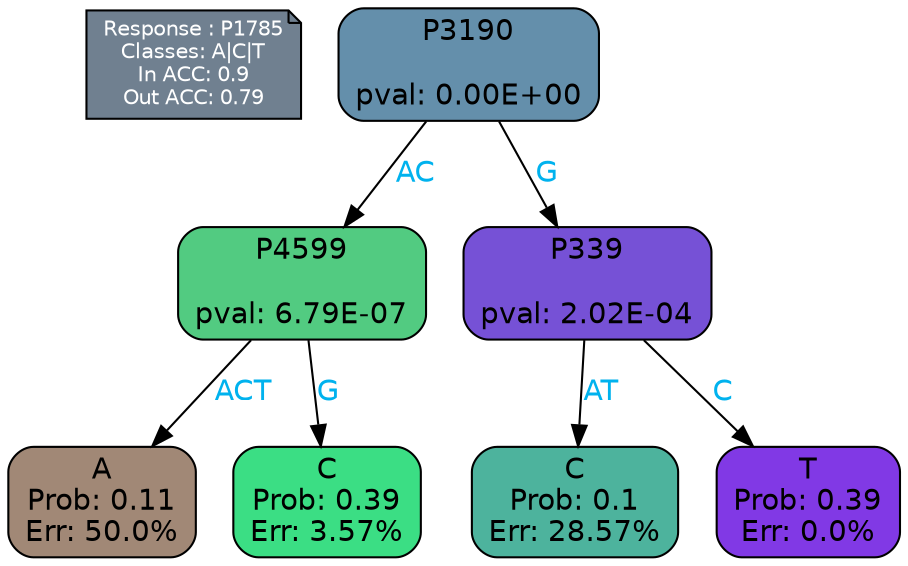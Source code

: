 digraph Tree {
node [shape=box, style="filled, rounded", color="black", fontname=helvetica] ;
graph [ranksep=equally, splines=polylines, bgcolor=transparent, dpi=600] ;
edge [fontname=helvetica] ;
LEGEND [label="Response : P1785
Classes: A|C|T
In ACC: 0.9
Out ACC: 0.79
",shape=note,align=left,style=filled,fillcolor="slategray",fontcolor="white",fontsize=10];1 [label="P3190

pval: 0.00E+00", fillcolor="#648fab"] ;
2 [label="P4599

pval: 6.79E-07", fillcolor="#52cb81"] ;
3 [label="A
Prob: 0.11
Err: 50.0%", fillcolor="#a18876"] ;
4 [label="C
Prob: 0.39
Err: 3.57%", fillcolor="#3bde84"] ;
5 [label="P339

pval: 2.02E-04", fillcolor="#7651d6"] ;
6 [label="C
Prob: 0.1
Err: 28.57%", fillcolor="#4db39d"] ;
7 [label="T
Prob: 0.39
Err: 0.0%", fillcolor="#8139e5"] ;
1 -> 2 [label="AC",fontcolor=deepskyblue2] ;
1 -> 5 [label="G",fontcolor=deepskyblue2] ;
2 -> 3 [label="ACT",fontcolor=deepskyblue2] ;
2 -> 4 [label="G",fontcolor=deepskyblue2] ;
5 -> 6 [label="AT",fontcolor=deepskyblue2] ;
5 -> 7 [label="C",fontcolor=deepskyblue2] ;
{rank = same; 3;4;6;7;}{rank = same; LEGEND;1;}}
